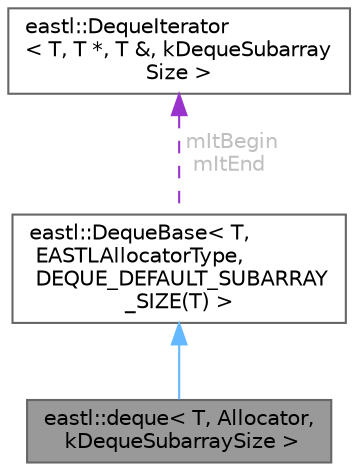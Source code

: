 digraph "eastl::deque&lt; T, Allocator, kDequeSubarraySize &gt;"
{
 // LATEX_PDF_SIZE
  bgcolor="transparent";
  edge [fontname=Helvetica,fontsize=10,labelfontname=Helvetica,labelfontsize=10];
  node [fontname=Helvetica,fontsize=10,shape=box,height=0.2,width=0.4];
  Node1 [id="Node000001",label="eastl::deque\< T, Allocator,\l kDequeSubarraySize \>",height=0.2,width=0.4,color="gray40", fillcolor="grey60", style="filled", fontcolor="black",tooltip=" "];
  Node2 -> Node1 [id="edge3_Node000001_Node000002",dir="back",color="steelblue1",style="solid",tooltip=" "];
  Node2 [id="Node000002",label="eastl::DequeBase\< T,\l EASTLAllocatorType,\l DEQUE_DEFAULT_SUBARRAY\l_SIZE(T) \>",height=0.2,width=0.4,color="gray40", fillcolor="white", style="filled",URL="$structeastl_1_1_deque_base.html",tooltip=" "];
  Node3 -> Node2 [id="edge4_Node000002_Node000003",dir="back",color="darkorchid3",style="dashed",tooltip=" ",label=" mItBegin\nmItEnd",fontcolor="grey" ];
  Node3 [id="Node000003",label="eastl::DequeIterator\l\< T, T *, T &, kDequeSubarray\lSize \>",height=0.2,width=0.4,color="gray40", fillcolor="white", style="filled",URL="$structeastl_1_1_deque_iterator.html",tooltip=" "];
}
